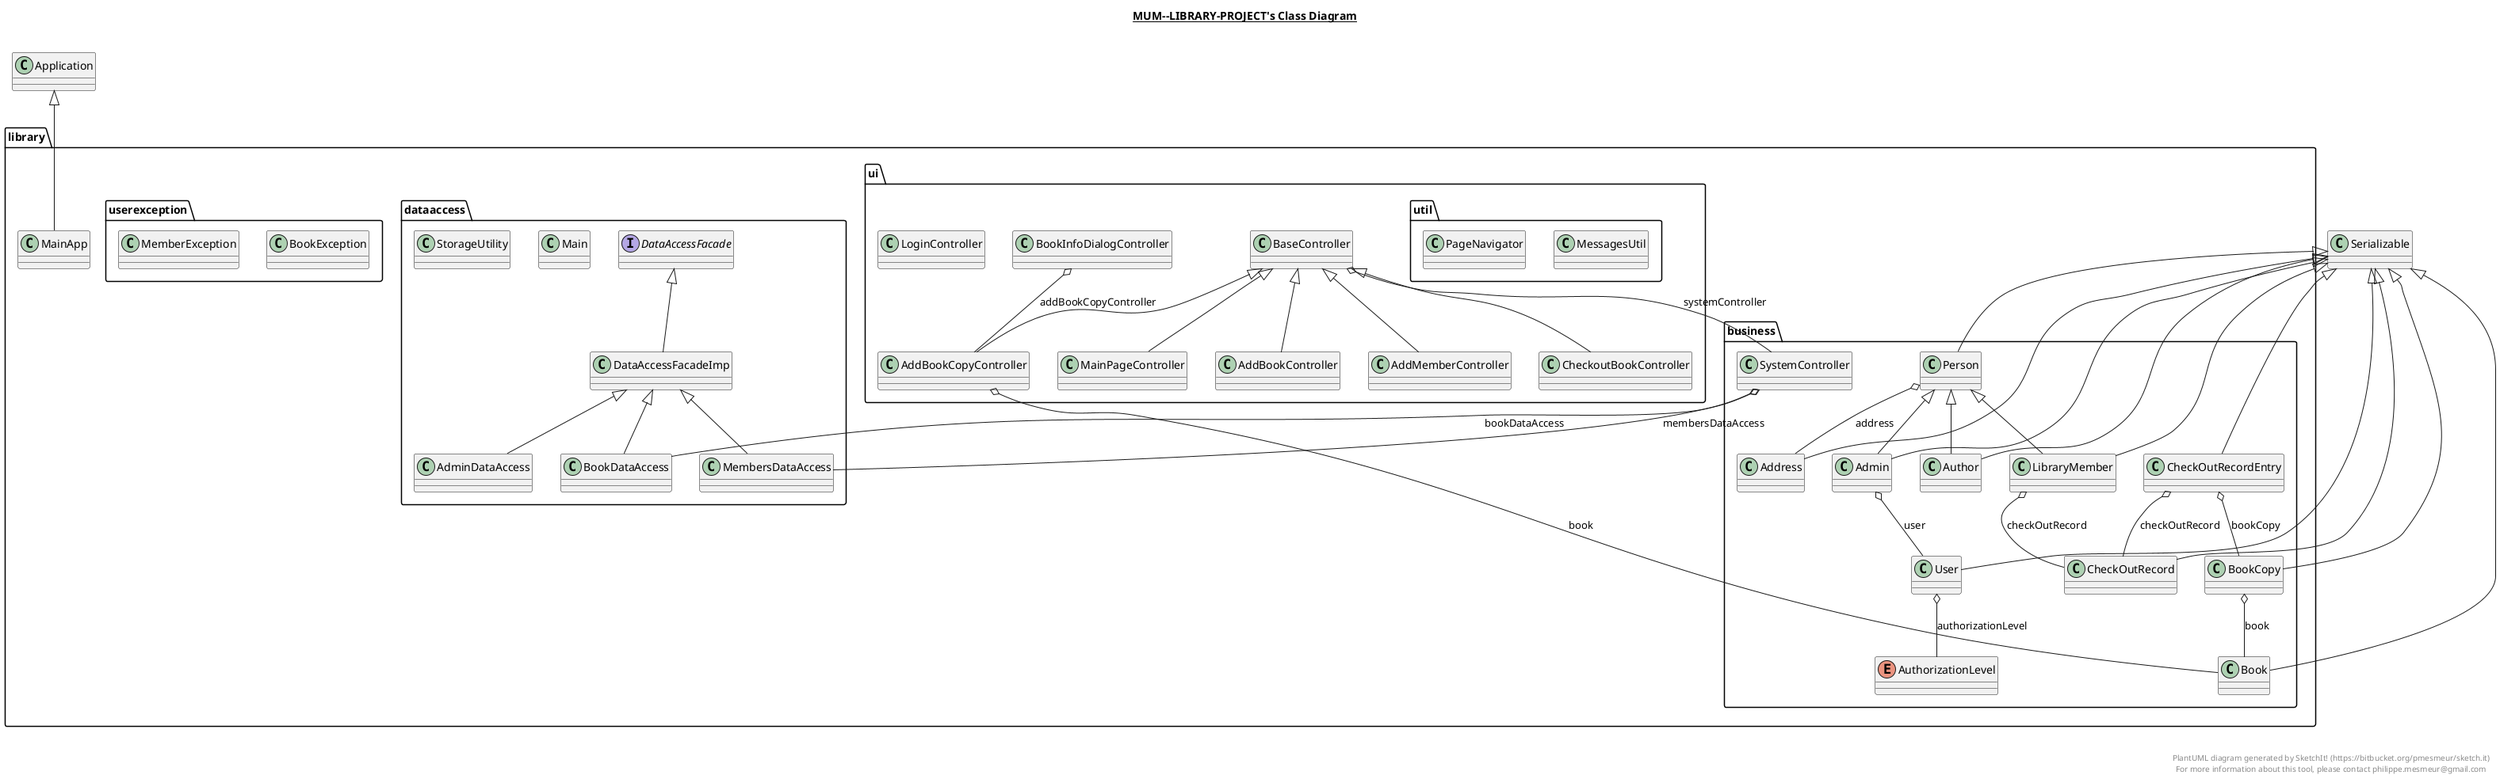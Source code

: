 @startuml

title __MUM--LIBRARY-PROJECT's Class Diagram__\n

  package library {
    package library.ui {
      class AddBookController {
      }
    }
  }
  

  package library {
    package library.ui {
      class AddBookCopyController {
      }
    }
  }
  

  package library {
    package library.ui {
      class AddMemberController {
      }
    }
  }
  

  package library {
    package library.business {
      class Address {
      }
    }
  }
  

  package library {
    package library.business {
      class Admin {
      }
    }
  }
  

  package library {
    package library.dataaccess {
      class AdminDataAccess {
      }
    }
  }
  

  package library {
    package library.business {
      class Author {
      }
    }
  }
  

  package library {
    package library.business {
      enum AuthorizationLevel {
      }
    }
  }
  

  package library {
    package library.ui {
      class BaseController {
      }
    }
  }
  

  package library {
    package library.business {
      class Book {
      }
    }
  }
  

  package library {
    package library.business {
      class BookCopy {
      }
    }
  }
  

  package library {
    package library.dataaccess {
      class BookDataAccess {
      }
    }
  }
  

  package library {
    package library.userexception {
      class BookException {
      }
    }
  }
  

  package library {
    package library.ui {
      class BookInfoDialogController {
      }
    }
  }
  

  package library {
    package library.business {
      class CheckOutRecord {
      }
    }
  }
  

  package library {
    package library.business {
      class CheckOutRecordEntry {
      }
    }
  }
  

  package library {
    package library.ui {
      class CheckoutBookController {
      }
    }
  }
  

  package library {
    package library.dataaccess {
      interface DataAccessFacade {
      }
    }
  }
  

  package library {
    package library.dataaccess {
      class DataAccessFacadeImp {
      }
    }
  }
  

  package library {
    package library.business {
      class LibraryMember {
      }
    }
  }
  

  package library {
    package library.ui {
      class LoginController {
      }
    }
  }
  

  package library {
    package library.dataaccess {
      class Main {
      }
    }
  }
  

  package library {
    class MainApp {
    }
  }
  

  package library {
    package library.ui {
      class MainPageController {
      }
    }
  }
  

  package library {
    package library.userexception {
      class MemberException {
      }
    }
  }
  

  package library {
    package library.dataaccess {
      class MembersDataAccess {
      }
    }
  }
  

  package library {
    package library.ui {
      package library.ui.util {
        class MessagesUtil {
        }
      }
    }
  }
  

  package library {
    package library.ui {
      package library.ui.util {
        class PageNavigator {
        }
      }
    }
  }
  

  package library {
    package library.business {
      class Person {
      }
    }
  }
  

  package library {
    package library.dataaccess {
      class StorageUtility {
      }
    }
  }
  

  package library {
    package library.business {
      class SystemController {
      }
    }
  }
  

  package library {
    package library.business {
      class User {
      }
    }
  }
  

  AddBookController -up-|> BaseController
  AddBookCopyController -up-|> BaseController
  AddBookCopyController o-- Book : book
  AddMemberController -up-|> BaseController
  Address -up-|> Serializable
  Admin -up-|> Serializable
  Admin -up-|> Person
  Admin o-- User : user
  AdminDataAccess -up-|> DataAccessFacadeImp
  Author -up-|> Serializable
  Author -up-|> Person
  BaseController o-- SystemController : systemController
  Book -up-|> Serializable
  BookCopy -up-|> Serializable
  BookCopy o-- Book : book
  BookDataAccess -up-|> DataAccessFacadeImp
  BookInfoDialogController o-- AddBookCopyController : addBookCopyController
  CheckOutRecord -up-|> Serializable
  CheckOutRecordEntry -up-|> Serializable
  CheckOutRecordEntry o-- CheckOutRecord : checkOutRecord
  CheckOutRecordEntry o-- BookCopy : bookCopy
  CheckoutBookController -up-|> BaseController
  DataAccessFacadeImp -up-|> DataAccessFacade
  LibraryMember -up-|> Serializable
  LibraryMember -up-|> Person
  LibraryMember o-- CheckOutRecord : checkOutRecord
  MainApp -up-|> Application
  MainPageController -up-|> BaseController
  MembersDataAccess -up-|> DataAccessFacadeImp
  Person -up-|> Serializable
  Person o-- Address : address
  SystemController o-- MembersDataAccess : membersDataAccess
  SystemController o-- BookDataAccess : bookDataAccess
  User -up-|> Serializable
  User o-- AuthorizationLevel : authorizationLevel


right footer


PlantUML diagram generated by SketchIt! (https://bitbucket.org/pmesmeur/sketch.it)
For more information about this tool, please contact philippe.mesmeur@gmail.com
endfooter

@enduml
